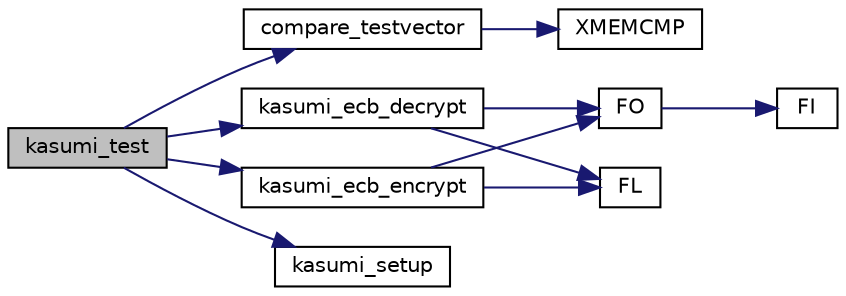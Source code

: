 digraph "kasumi_test"
{
 // LATEX_PDF_SIZE
  edge [fontname="Helvetica",fontsize="10",labelfontname="Helvetica",labelfontsize="10"];
  node [fontname="Helvetica",fontsize="10",shape=record];
  rankdir="LR";
  Node36 [label="kasumi_test",height=0.2,width=0.4,color="black", fillcolor="grey75", style="filled", fontcolor="black",tooltip=" "];
  Node36 -> Node37 [color="midnightblue",fontsize="10",style="solid",fontname="Helvetica"];
  Node37 [label="compare_testvector",height=0.2,width=0.4,color="black", fillcolor="white", style="filled",URL="$tomcrypt__misc_8h.html#a7764a7f27897c6182335752df00b5f8e",tooltip="Compare two test-vectors."];
  Node37 -> Node38 [color="midnightblue",fontsize="10",style="solid",fontname="Helvetica"];
  Node38 [label="XMEMCMP",height=0.2,width=0.4,color="black", fillcolor="white", style="filled",URL="$tomcrypt__cfg_8h.html#a372b974ec0ac07abcd55297554fe540f",tooltip=" "];
  Node36 -> Node39 [color="midnightblue",fontsize="10",style="solid",fontname="Helvetica"];
  Node39 [label="kasumi_ecb_decrypt",height=0.2,width=0.4,color="black", fillcolor="white", style="filled",URL="$kasumi_8c.html#ade25ab67061b122b4309d7187a55ead6",tooltip=" "];
  Node39 -> Node40 [color="midnightblue",fontsize="10",style="solid",fontname="Helvetica"];
  Node40 [label="FL",height=0.2,width=0.4,color="black", fillcolor="white", style="filled",URL="$kasumi_8c.html#a73e919d661cfefe82ce5cd1c05028e69",tooltip=" "];
  Node39 -> Node41 [color="midnightblue",fontsize="10",style="solid",fontname="Helvetica"];
  Node41 [label="FO",height=0.2,width=0.4,color="black", fillcolor="white", style="filled",URL="$kasumi_8c.html#a8c54564943d23d74c6e93c41fad7dcff",tooltip=" "];
  Node41 -> Node42 [color="midnightblue",fontsize="10",style="solid",fontname="Helvetica"];
  Node42 [label="FI",height=0.2,width=0.4,color="black", fillcolor="white", style="filled",URL="$kasumi_8c.html#a7ad07bf9a541dd0b18d2004f996a96ee",tooltip=" "];
  Node36 -> Node43 [color="midnightblue",fontsize="10",style="solid",fontname="Helvetica"];
  Node43 [label="kasumi_ecb_encrypt",height=0.2,width=0.4,color="black", fillcolor="white", style="filled",URL="$kasumi_8c.html#a2b93a734eadc37860db94b936570c0bb",tooltip=" "];
  Node43 -> Node40 [color="midnightblue",fontsize="10",style="solid",fontname="Helvetica"];
  Node43 -> Node41 [color="midnightblue",fontsize="10",style="solid",fontname="Helvetica"];
  Node36 -> Node44 [color="midnightblue",fontsize="10",style="solid",fontname="Helvetica"];
  Node44 [label="kasumi_setup",height=0.2,width=0.4,color="black", fillcolor="white", style="filled",URL="$kasumi_8c.html#a6f2be755c6a204eb76412d217ffb7e1c",tooltip=" "];
}
